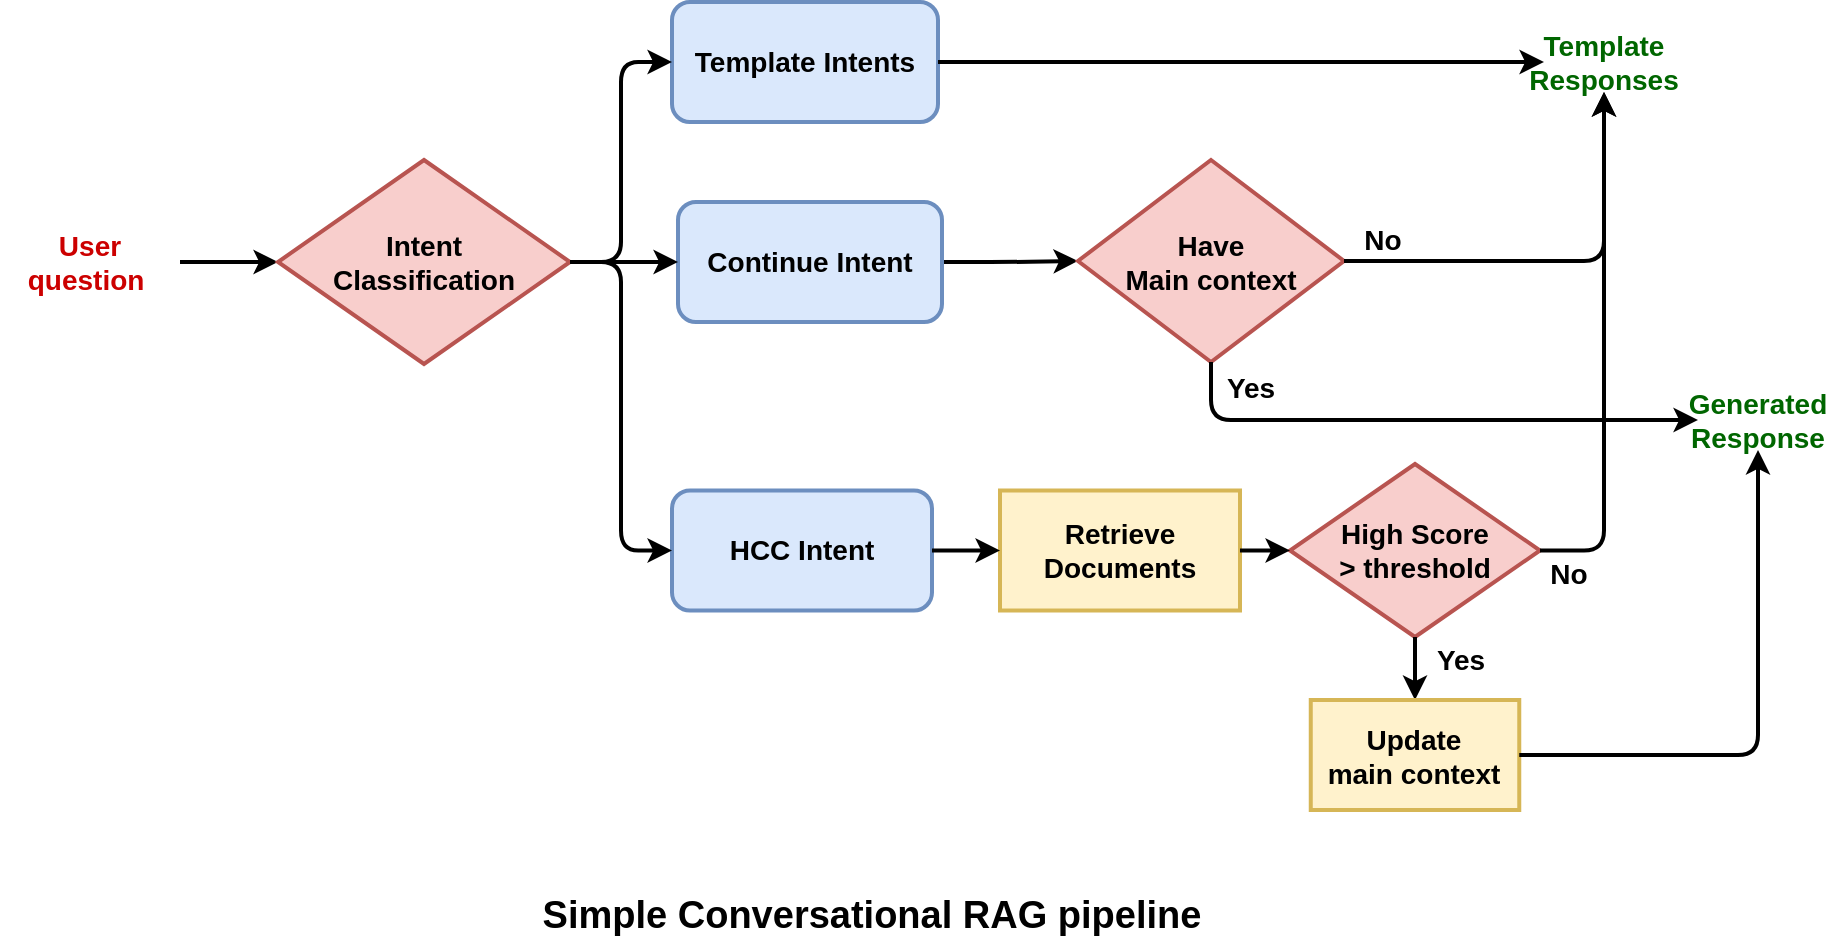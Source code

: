 <mxfile>
    <diagram id="1gtezOilFXfNfSticwGs" name="Page-1">
        <mxGraphModel dx="1386" dy="797" grid="0" gridSize="10" guides="1" tooltips="1" connect="1" arrows="1" fold="1" page="0" pageScale="1" pageWidth="850" pageHeight="1100" math="0" shadow="0">
            <root>
                <mxCell id="0"/>
                <mxCell id="1" parent="0"/>
                <mxCell id="2" value="User question&amp;nbsp;" style="text;html=1;strokeColor=none;fillColor=none;align=center;verticalAlign=middle;whiteSpace=wrap;rounded=0;fontStyle=1;fontSize=14;fontColor=#CC0000;strokeWidth=2;" parent="1" vertex="1">
                    <mxGeometry x="104" y="250" width="90" height="30" as="geometry"/>
                </mxCell>
                <mxCell id="4" value="" style="endArrow=classic;html=1;entryX=0;entryY=0.5;entryDx=0;entryDy=0;exitX=1;exitY=0.5;exitDx=0;exitDy=0;fontSize=14;fontStyle=1;strokeWidth=2;" parent="1" source="2" target="6" edge="1">
                    <mxGeometry width="50" height="50" relative="1" as="geometry">
                        <mxPoint x="619" y="400" as="sourcePoint"/>
                        <mxPoint x="279" y="265" as="targetPoint"/>
                    </mxGeometry>
                </mxCell>
                <mxCell id="6" value="&lt;span style=&quot;border-color: var(--border-color); font-size: 14px;&quot;&gt;Intent&lt;br style=&quot;border-color: var(--border-color); font-size: 14px;&quot;&gt;Classification&lt;/span&gt;" style="rhombus;whiteSpace=wrap;html=1;fontSize=14;fontStyle=1;strokeWidth=2;fillColor=#f8cecc;strokeColor=#b85450;" parent="1" vertex="1">
                    <mxGeometry x="243" y="214" width="146" height="102" as="geometry"/>
                </mxCell>
                <mxCell id="7" value="Template Intents" style="rounded=1;whiteSpace=wrap;html=1;fontSize=14;fontStyle=1;fillColor=#dae8fc;strokeColor=#6c8ebf;strokeWidth=2;" parent="1" vertex="1">
                    <mxGeometry x="440" y="135" width="133" height="60" as="geometry"/>
                </mxCell>
                <mxCell id="8" value="Template&lt;br style=&quot;font-size: 14px;&quot;&gt;Responses" style="text;html=1;strokeColor=none;fillColor=none;align=center;verticalAlign=middle;whiteSpace=wrap;rounded=0;fontStyle=1;fontColor=#006600;fontSize=14;strokeWidth=2;" parent="1" vertex="1">
                    <mxGeometry x="876" y="150" width="60" height="30" as="geometry"/>
                </mxCell>
                <mxCell id="9" value="HCC Intent" style="rounded=1;whiteSpace=wrap;html=1;fontSize=14;fontStyle=1;fillColor=#dae8fc;strokeColor=#6c8ebf;strokeWidth=2;" parent="1" vertex="1">
                    <mxGeometry x="440" y="379.25" width="130" height="60" as="geometry"/>
                </mxCell>
                <mxCell id="29" value="" style="edgeStyle=orthogonalEdgeStyle;html=1;fontSize=14;fontStyle=1;strokeWidth=2;" parent="1" source="10" target="27" edge="1">
                    <mxGeometry relative="1" as="geometry"/>
                </mxCell>
                <mxCell id="10" value="Continue Intent" style="rounded=1;whiteSpace=wrap;html=1;fontSize=14;fontStyle=1;fillColor=#dae8fc;strokeColor=#6c8ebf;strokeWidth=2;" parent="1" vertex="1">
                    <mxGeometry x="443" y="235" width="132" height="60" as="geometry"/>
                </mxCell>
                <mxCell id="11" value="" style="endArrow=classic;html=1;entryX=0;entryY=0.5;entryDx=0;entryDy=0;exitX=1;exitY=0.5;exitDx=0;exitDy=0;edgeStyle=orthogonalEdgeStyle;fontSize=14;fontStyle=1;strokeWidth=2;" parent="1" source="6" target="7" edge="1">
                    <mxGeometry width="50" height="50" relative="1" as="geometry">
                        <mxPoint x="466" y="462" as="sourcePoint"/>
                        <mxPoint x="516" y="412" as="targetPoint"/>
                    </mxGeometry>
                </mxCell>
                <mxCell id="12" value="" style="endArrow=classic;html=1;entryX=0;entryY=0.5;entryDx=0;entryDy=0;exitX=1;exitY=0.5;exitDx=0;exitDy=0;edgeStyle=orthogonalEdgeStyle;fontSize=14;fontStyle=1;strokeWidth=2;" parent="1" source="6" target="9" edge="1">
                    <mxGeometry width="50" height="50" relative="1" as="geometry">
                        <mxPoint x="397" y="275" as="sourcePoint"/>
                        <mxPoint x="488" y="275" as="targetPoint"/>
                    </mxGeometry>
                </mxCell>
                <mxCell id="13" value="" style="endArrow=classic;html=1;entryX=0;entryY=0.5;entryDx=0;entryDy=0;exitX=1;exitY=0.5;exitDx=0;exitDy=0;edgeStyle=orthogonalEdgeStyle;fontSize=14;fontStyle=1;strokeWidth=2;" parent="1" source="6" target="10" edge="1">
                    <mxGeometry width="50" height="50" relative="1" as="geometry">
                        <mxPoint x="407" y="285" as="sourcePoint"/>
                        <mxPoint x="498" y="285" as="targetPoint"/>
                    </mxGeometry>
                </mxCell>
                <mxCell id="14" value="Retrieve&lt;br style=&quot;font-size: 14px;&quot;&gt;Documents" style="rounded=0;whiteSpace=wrap;html=1;fontSize=14;fontStyle=1;strokeWidth=2;fillColor=#fff2cc;strokeColor=#d6b656;" parent="1" vertex="1">
                    <mxGeometry x="604" y="379.25" width="120" height="60" as="geometry"/>
                </mxCell>
                <mxCell id="17" value="" style="endArrow=classic;html=1;entryX=0;entryY=0.5;entryDx=0;entryDy=0;exitX=1;exitY=0.5;exitDx=0;exitDy=0;fontSize=14;fontStyle=1;strokeWidth=2;" parent="1" source="9" target="14" edge="1">
                    <mxGeometry width="50" height="50" relative="1" as="geometry">
                        <mxPoint x="422" y="335.25" as="sourcePoint"/>
                        <mxPoint x="513" y="335.25" as="targetPoint"/>
                    </mxGeometry>
                </mxCell>
                <mxCell id="18" value="High Score&lt;br style=&quot;font-size: 14px;&quot;&gt;&amp;gt; threshold" style="rhombus;whiteSpace=wrap;html=1;fontSize=14;fontStyle=1;strokeWidth=2;fillColor=#f8cecc;strokeColor=#b85450;" parent="1" vertex="1">
                    <mxGeometry x="749" y="366" width="125" height="86.5" as="geometry"/>
                </mxCell>
                <mxCell id="19" value="" style="endArrow=classic;html=1;exitX=1;exitY=0.5;exitDx=0;exitDy=0;entryX=0;entryY=0.5;entryDx=0;entryDy=0;fontSize=14;fontStyle=1;strokeWidth=2;" parent="1" source="14" target="18" edge="1">
                    <mxGeometry width="50" height="50" relative="1" as="geometry">
                        <mxPoint x="864" y="555.25" as="sourcePoint"/>
                        <mxPoint x="914" y="505.25" as="targetPoint"/>
                    </mxGeometry>
                </mxCell>
                <mxCell id="20" value="Generated&lt;br style=&quot;font-size: 14px;&quot;&gt;Response" style="text;html=1;strokeColor=none;fillColor=none;align=center;verticalAlign=middle;whiteSpace=wrap;rounded=0;fontStyle=1;fontColor=#006600;fontSize=14;strokeWidth=2;" parent="1" vertex="1">
                    <mxGeometry x="953" y="329" width="60" height="30" as="geometry"/>
                </mxCell>
                <mxCell id="21" value="" style="endArrow=classic;html=1;exitX=1;exitY=0.5;exitDx=0;exitDy=0;fontSize=14;fontStyle=1;entryX=0;entryY=0.5;entryDx=0;entryDy=0;strokeWidth=2;" parent="1" source="7" target="8" edge="1">
                    <mxGeometry width="50" height="50" relative="1" as="geometry">
                        <mxPoint x="750" y="416" as="sourcePoint"/>
                        <mxPoint x="849" y="154" as="targetPoint"/>
                    </mxGeometry>
                </mxCell>
                <mxCell id="22" value="" style="endArrow=classic;html=1;entryX=0.5;entryY=1;entryDx=0;entryDy=0;exitX=1;exitY=0.5;exitDx=0;exitDy=0;edgeStyle=orthogonalEdgeStyle;fontSize=14;fontStyle=1;strokeWidth=2;" parent="1" source="18" target="8" edge="1">
                    <mxGeometry width="50" height="50" relative="1" as="geometry">
                        <mxPoint x="636" y="447" as="sourcePoint"/>
                        <mxPoint x="686" y="397" as="targetPoint"/>
                    </mxGeometry>
                </mxCell>
                <mxCell id="23" value="No" style="text;html=1;align=center;verticalAlign=middle;resizable=0;points=[];autosize=1;strokeColor=none;fillColor=none;fontStyle=1;fontSize=14;strokeWidth=2;" parent="1" vertex="1">
                    <mxGeometry x="869" y="406" width="37" height="29" as="geometry"/>
                </mxCell>
                <mxCell id="24" value="" style="endArrow=classic;html=1;exitX=0.5;exitY=1;exitDx=0;exitDy=0;fontSize=14;fontStyle=1;strokeWidth=2;" parent="1" source="18" target="26" edge="1">
                    <mxGeometry width="50" height="50" relative="1" as="geometry">
                        <mxPoint x="641" y="487.25" as="sourcePoint"/>
                        <mxPoint x="832" y="526.25" as="targetPoint"/>
                    </mxGeometry>
                </mxCell>
                <mxCell id="25" value="Yes" style="text;html=1;align=center;verticalAlign=middle;resizable=0;points=[];autosize=1;strokeColor=none;fillColor=none;fontStyle=1;fontSize=14;strokeWidth=2;" parent="1" vertex="1">
                    <mxGeometry x="813" y="449" width="42" height="29" as="geometry"/>
                </mxCell>
                <mxCell id="26" value="Update &lt;br style=&quot;font-size: 14px;&quot;&gt;main context" style="rounded=0;whiteSpace=wrap;html=1;fontStyle=1;fontSize=14;strokeWidth=2;fillColor=#fff2cc;strokeColor=#d6b656;" parent="1" vertex="1">
                    <mxGeometry x="759.38" y="484" width="104.25" height="55" as="geometry"/>
                </mxCell>
                <mxCell id="27" value="Have&lt;br style=&quot;font-size: 14px;&quot;&gt;Main context" style="rhombus;whiteSpace=wrap;html=1;fontSize=14;fontStyle=1;strokeWidth=2;fillColor=#f8cecc;strokeColor=#b85450;" parent="1" vertex="1">
                    <mxGeometry x="643" y="214" width="133" height="101" as="geometry"/>
                </mxCell>
                <mxCell id="30" value="" style="endArrow=classic;html=1;exitX=1;exitY=0.5;exitDx=0;exitDy=0;entryX=0.5;entryY=1;entryDx=0;entryDy=0;edgeStyle=orthogonalEdgeStyle;fontSize=14;fontStyle=1;strokeWidth=2;" parent="1" source="27" target="8" edge="1">
                    <mxGeometry width="50" height="50" relative="1" as="geometry">
                        <mxPoint x="724" y="424" as="sourcePoint"/>
                        <mxPoint x="774" y="374" as="targetPoint"/>
                    </mxGeometry>
                </mxCell>
                <mxCell id="31" value="No" style="text;html=1;align=center;verticalAlign=middle;resizable=0;points=[];autosize=1;strokeColor=none;fillColor=none;fontStyle=1;fontSize=14;strokeWidth=2;" parent="1" vertex="1">
                    <mxGeometry x="776" y="239" width="37" height="29" as="geometry"/>
                </mxCell>
                <mxCell id="35" value="" style="endArrow=classic;html=1;exitX=0.5;exitY=1;exitDx=0;exitDy=0;entryX=0;entryY=0.5;entryDx=0;entryDy=0;edgeStyle=orthogonalEdgeStyle;fontSize=14;fontStyle=1;strokeWidth=2;" parent="1" source="27" target="20" edge="1">
                    <mxGeometry width="50" height="50" relative="1" as="geometry">
                        <mxPoint x="698" y="282" as="sourcePoint"/>
                        <mxPoint x="765" y="386" as="targetPoint"/>
                    </mxGeometry>
                </mxCell>
                <mxCell id="36" value="" style="endArrow=classic;html=1;exitX=1;exitY=0.5;exitDx=0;exitDy=0;edgeStyle=orthogonalEdgeStyle;entryX=0.5;entryY=1;entryDx=0;entryDy=0;fontSize=14;fontStyle=1;strokeWidth=2;" parent="1" source="26" target="20" edge="1">
                    <mxGeometry width="50" height="50" relative="1" as="geometry">
                        <mxPoint x="724" y="439" as="sourcePoint"/>
                        <mxPoint x="1088" y="416" as="targetPoint"/>
                    </mxGeometry>
                </mxCell>
                <mxCell id="37" value="Yes" style="text;html=1;align=center;verticalAlign=middle;resizable=0;points=[];autosize=1;strokeColor=none;fillColor=none;fontStyle=1;fontSize=14;strokeWidth=2;" parent="1" vertex="1">
                    <mxGeometry x="708" y="313" width="42" height="29" as="geometry"/>
                </mxCell>
                <mxCell id="38" value="Simple Conversational RAG pipeline" style="text;html=1;strokeColor=none;fillColor=none;align=center;verticalAlign=middle;whiteSpace=wrap;rounded=0;fontStyle=1;fontSize=19;" vertex="1" parent="1">
                    <mxGeometry x="318" y="577" width="444" height="30" as="geometry"/>
                </mxCell>
            </root>
        </mxGraphModel>
    </diagram>
</mxfile>
